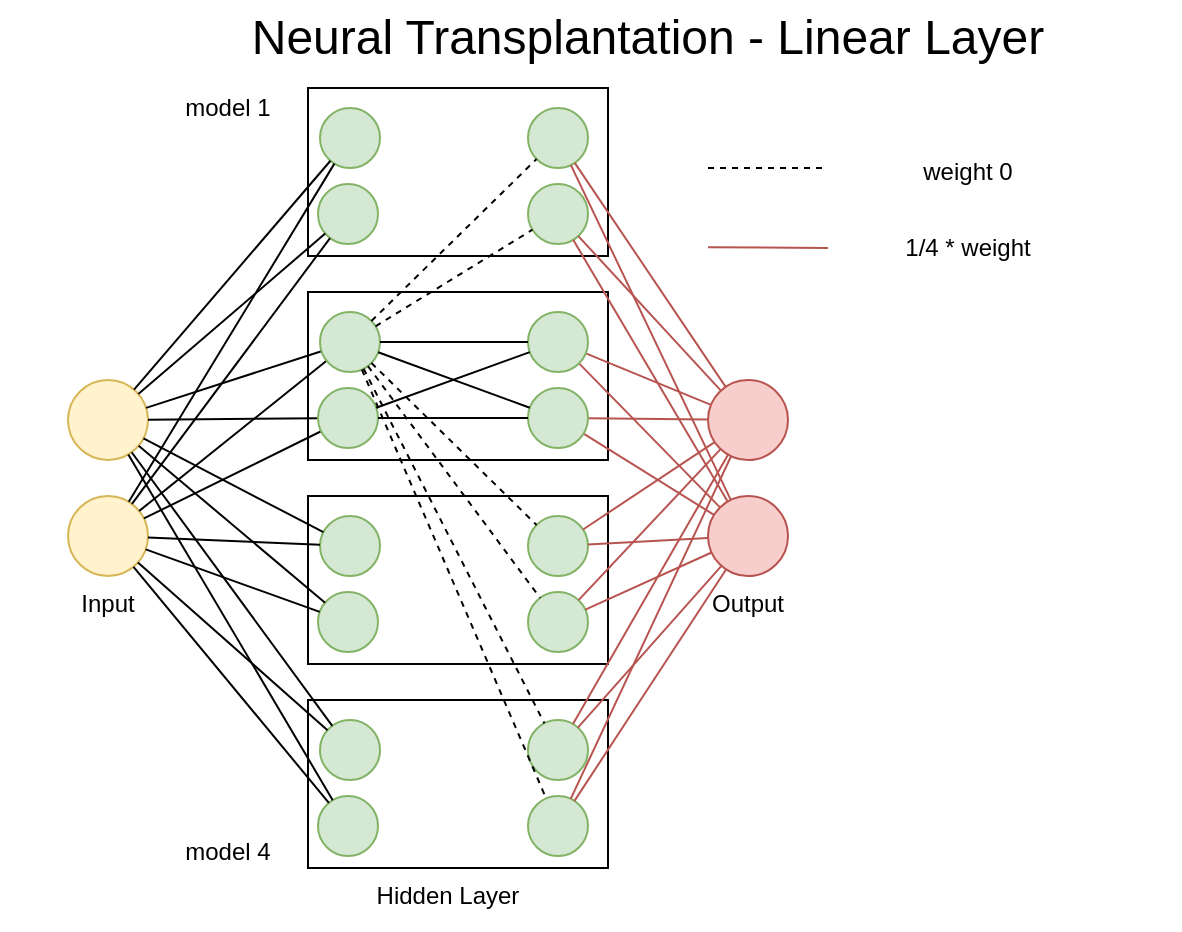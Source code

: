 <mxfile version="21.7.4" type="device">
  <diagram id="1C0KFWOz3Z1hnWo1IfDT" name="Deep Convolutional Network (DCN)">
    <mxGraphModel dx="1434" dy="790" grid="1" gridSize="10" guides="1" tooltips="1" connect="1" arrows="1" fold="1" page="1" pageScale="1" pageWidth="850" pageHeight="1100" math="0" shadow="0">
      <root>
        <mxCell id="0" />
        <mxCell id="1" parent="0" />
        <mxCell id="bQ-h9A7zp6dqB7Uuxyai-96" value="" style="rounded=0;whiteSpace=wrap;html=1;" parent="1" vertex="1">
          <mxGeometry x="200" y="200" width="150" height="84" as="geometry" />
        </mxCell>
        <mxCell id="fVWs-iEzJgbNQNDK8qAs-17" value="" style="rounded=0;whiteSpace=wrap;html=1;" vertex="1" parent="1">
          <mxGeometry x="200" y="302" width="150" height="84" as="geometry" />
        </mxCell>
        <mxCell id="4O7t7U1OnSMsDp06-u0s-186" value="&lt;font style=&quot;font-size: 24px;&quot;&gt;Neural Transplantation - Linear Layer&lt;/font&gt;" style="text;html=1;strokeColor=none;fillColor=none;align=center;verticalAlign=middle;whiteSpace=wrap;rounded=0;shadow=1;strokeWidth=1.5;" parent="1" vertex="1">
          <mxGeometry x="110" y="160" width="520" height="30" as="geometry" />
        </mxCell>
        <mxCell id="bQ-h9A7zp6dqB7Uuxyai-19" value="" style="ellipse;whiteSpace=wrap;html=1;aspect=fixed;strokeColor=#d6b656;fillColor=#fff2cc;" parent="1" vertex="1">
          <mxGeometry x="80" y="404" width="40" height="40" as="geometry" />
        </mxCell>
        <mxCell id="bQ-h9A7zp6dqB7Uuxyai-20" value="" style="ellipse;whiteSpace=wrap;html=1;aspect=fixed;strokeColor=#d6b656;fillColor=#fff2cc;" parent="1" vertex="1">
          <mxGeometry x="80" y="346" width="40" height="40" as="geometry" />
        </mxCell>
        <mxCell id="bQ-h9A7zp6dqB7Uuxyai-52" value="" style="ellipse;whiteSpace=wrap;html=1;aspect=fixed;strokeColor=#B85450;fillColor=#f8cecc;" parent="1" vertex="1">
          <mxGeometry x="400" y="346" width="40" height="40" as="geometry" />
        </mxCell>
        <mxCell id="bQ-h9A7zp6dqB7Uuxyai-53" value="" style="ellipse;whiteSpace=wrap;html=1;aspect=fixed;strokeColor=#b85450;fillColor=#f8cecc;" parent="1" vertex="1">
          <mxGeometry x="400" y="404" width="40" height="40" as="geometry" />
        </mxCell>
        <mxCell id="bQ-h9A7zp6dqB7Uuxyai-78" value="" style="endArrow=none;html=1;rounded=0;" parent="1" source="bQ-h9A7zp6dqB7Uuxyai-20" target="fVWs-iEzJgbNQNDK8qAs-18" edge="1">
          <mxGeometry width="50" height="50" relative="1" as="geometry">
            <mxPoint x="313" y="525" as="sourcePoint" />
            <mxPoint x="200.936" y="336.048" as="targetPoint" />
          </mxGeometry>
        </mxCell>
        <mxCell id="bQ-h9A7zp6dqB7Uuxyai-79" value="" style="endArrow=none;html=1;rounded=0;" parent="1" source="bQ-h9A7zp6dqB7Uuxyai-20" target="fVWs-iEzJgbNQNDK8qAs-19" edge="1">
          <mxGeometry width="50" height="50" relative="1" as="geometry">
            <mxPoint x="323" y="535" as="sourcePoint" />
            <mxPoint x="200.057" y="368.487" as="targetPoint" />
          </mxGeometry>
        </mxCell>
        <mxCell id="bQ-h9A7zp6dqB7Uuxyai-80" value="" style="endArrow=none;html=1;rounded=0;" parent="1" source="bQ-h9A7zp6dqB7Uuxyai-19" target="fVWs-iEzJgbNQNDK8qAs-18" edge="1">
          <mxGeometry width="50" height="50" relative="1" as="geometry">
            <mxPoint x="333" y="545" as="sourcePoint" />
            <mxPoint x="203.748" y="341.657" as="targetPoint" />
          </mxGeometry>
        </mxCell>
        <mxCell id="bQ-h9A7zp6dqB7Uuxyai-81" value="" style="endArrow=none;html=1;rounded=0;" parent="1" source="bQ-h9A7zp6dqB7Uuxyai-19" target="fVWs-iEzJgbNQNDK8qAs-19" edge="1">
          <mxGeometry width="50" height="50" relative="1" as="geometry">
            <mxPoint x="343" y="555" as="sourcePoint" />
            <mxPoint x="200.936" y="376.048" as="targetPoint" />
          </mxGeometry>
        </mxCell>
        <mxCell id="bQ-h9A7zp6dqB7Uuxyai-86" value="" style="endArrow=none;html=1;rounded=0;fillColor=#f8cecc;strokeColor=#B85450;" parent="1" source="fVWs-iEzJgbNQNDK8qAs-20" target="bQ-h9A7zp6dqB7Uuxyai-52" edge="1">
          <mxGeometry width="50" height="50" relative="1" as="geometry">
            <mxPoint x="339.161" y="335.732" as="sourcePoint" />
            <mxPoint x="467" y="513" as="targetPoint" />
          </mxGeometry>
        </mxCell>
        <mxCell id="bQ-h9A7zp6dqB7Uuxyai-87" value="" style="endArrow=none;html=1;rounded=0;fillColor=#f8cecc;strokeColor=#b85450;" parent="1" source="fVWs-iEzJgbNQNDK8qAs-20" target="bQ-h9A7zp6dqB7Uuxyai-53" edge="1">
          <mxGeometry width="50" height="50" relative="1" as="geometry">
            <mxPoint x="336.429" y="341.405" as="sourcePoint" />
            <mxPoint x="477" y="523" as="targetPoint" />
          </mxGeometry>
        </mxCell>
        <mxCell id="bQ-h9A7zp6dqB7Uuxyai-88" value="" style="endArrow=none;html=1;rounded=0;fillColor=#f8cecc;strokeColor=#b85450;" parent="1" source="fVWs-iEzJgbNQNDK8qAs-21" target="bQ-h9A7zp6dqB7Uuxyai-53" edge="1">
          <mxGeometry width="50" height="50" relative="1" as="geometry">
            <mxPoint x="339.161" y="375.732" as="sourcePoint" />
            <mxPoint x="487" y="533" as="targetPoint" />
          </mxGeometry>
        </mxCell>
        <mxCell id="bQ-h9A7zp6dqB7Uuxyai-89" value="" style="endArrow=none;html=1;rounded=0;fillColor=#f8cecc;strokeColor=#b85450;" parent="1" source="fVWs-iEzJgbNQNDK8qAs-21" target="bQ-h9A7zp6dqB7Uuxyai-52" edge="1">
          <mxGeometry width="50" height="50" relative="1" as="geometry">
            <mxPoint x="339.911" y="368.112" as="sourcePoint" />
            <mxPoint x="497" y="543" as="targetPoint" />
          </mxGeometry>
        </mxCell>
        <mxCell id="bQ-h9A7zp6dqB7Uuxyai-136" value="" style="endArrow=none;html=1;rounded=0;fillColor=#f8cecc;strokeColor=#b85450;" parent="1" edge="1">
          <mxGeometry width="50" height="50" relative="1" as="geometry">
            <mxPoint x="400" y="279.58" as="sourcePoint" />
            <mxPoint x="460" y="280" as="targetPoint" />
          </mxGeometry>
        </mxCell>
        <mxCell id="bQ-h9A7zp6dqB7Uuxyai-137" value="weight 0" style="text;html=1;strokeColor=none;fillColor=none;align=center;verticalAlign=middle;whiteSpace=wrap;rounded=0;shadow=1;strokeWidth=1.5;" parent="1" vertex="1">
          <mxGeometry x="450" y="232" width="160" height="20" as="geometry" />
        </mxCell>
        <mxCell id="bQ-h9A7zp6dqB7Uuxyai-138" value="1/4 * weight" style="text;html=1;strokeColor=none;fillColor=none;align=center;verticalAlign=middle;whiteSpace=wrap;rounded=0;shadow=1;strokeWidth=1.5;" parent="1" vertex="1">
          <mxGeometry x="460" y="270" width="140" height="20" as="geometry" />
        </mxCell>
        <mxCell id="bQ-h9A7zp6dqB7Uuxyai-139" value="Input" style="text;html=1;strokeColor=none;fillColor=none;align=center;verticalAlign=middle;whiteSpace=wrap;rounded=0;shadow=1;strokeWidth=1.5;" parent="1" vertex="1">
          <mxGeometry x="50" y="448" width="100" height="20" as="geometry" />
        </mxCell>
        <mxCell id="bQ-h9A7zp6dqB7Uuxyai-140" value="Hidden Layer" style="text;html=1;strokeColor=none;fillColor=none;align=center;verticalAlign=middle;whiteSpace=wrap;rounded=0;shadow=1;strokeWidth=1.5;" parent="1" vertex="1">
          <mxGeometry x="220" y="594" width="100" height="20" as="geometry" />
        </mxCell>
        <mxCell id="bQ-h9A7zp6dqB7Uuxyai-141" value="Output" style="text;html=1;strokeColor=none;fillColor=none;align=center;verticalAlign=middle;whiteSpace=wrap;rounded=0;shadow=1;strokeWidth=1.5;" parent="1" vertex="1">
          <mxGeometry x="370" y="448" width="100" height="20" as="geometry" />
        </mxCell>
        <mxCell id="bQ-h9A7zp6dqB7Uuxyai-142" value="model 1" style="text;html=1;strokeColor=none;fillColor=none;align=center;verticalAlign=middle;whiteSpace=wrap;rounded=0;shadow=1;strokeWidth=1.5;" parent="1" vertex="1">
          <mxGeometry x="110" y="200" width="100" height="20" as="geometry" />
        </mxCell>
        <mxCell id="bQ-h9A7zp6dqB7Uuxyai-145" value="model 4" style="text;html=1;strokeColor=none;fillColor=none;align=center;verticalAlign=middle;whiteSpace=wrap;rounded=0;shadow=1;strokeWidth=1.5;" parent="1" vertex="1">
          <mxGeometry x="110" y="572" width="100" height="20" as="geometry" />
        </mxCell>
        <mxCell id="fVWs-iEzJgbNQNDK8qAs-18" value="" style="ellipse;whiteSpace=wrap;html=1;aspect=fixed;strokeColor=#82b366;fillColor=#d5e8d4;" vertex="1" parent="1">
          <mxGeometry x="206" y="312" width="30" height="30" as="geometry" />
        </mxCell>
        <mxCell id="fVWs-iEzJgbNQNDK8qAs-19" value="" style="ellipse;whiteSpace=wrap;html=1;aspect=fixed;strokeColor=#82b366;fillColor=#d5e8d4;" vertex="1" parent="1">
          <mxGeometry x="205" y="350" width="30" height="30" as="geometry" />
        </mxCell>
        <mxCell id="fVWs-iEzJgbNQNDK8qAs-20" value="" style="ellipse;whiteSpace=wrap;html=1;aspect=fixed;strokeColor=#82b366;fillColor=#d5e8d4;" vertex="1" parent="1">
          <mxGeometry x="310" y="312" width="30" height="30" as="geometry" />
        </mxCell>
        <mxCell id="fVWs-iEzJgbNQNDK8qAs-21" value="" style="ellipse;whiteSpace=wrap;html=1;aspect=fixed;strokeColor=#82b366;fillColor=#d5e8d4;" vertex="1" parent="1">
          <mxGeometry x="310" y="350" width="30" height="30" as="geometry" />
        </mxCell>
        <mxCell id="fVWs-iEzJgbNQNDK8qAs-28" value="" style="rounded=0;whiteSpace=wrap;html=1;" vertex="1" parent="1">
          <mxGeometry x="200" y="404" width="150" height="84" as="geometry" />
        </mxCell>
        <mxCell id="fVWs-iEzJgbNQNDK8qAs-29" value="" style="ellipse;whiteSpace=wrap;html=1;aspect=fixed;strokeColor=#82b366;fillColor=#d5e8d4;" vertex="1" parent="1">
          <mxGeometry x="206" y="414" width="30" height="30" as="geometry" />
        </mxCell>
        <mxCell id="fVWs-iEzJgbNQNDK8qAs-30" value="" style="ellipse;whiteSpace=wrap;html=1;aspect=fixed;strokeColor=#82b366;fillColor=#d5e8d4;" vertex="1" parent="1">
          <mxGeometry x="205" y="452" width="30" height="30" as="geometry" />
        </mxCell>
        <mxCell id="fVWs-iEzJgbNQNDK8qAs-31" value="" style="ellipse;whiteSpace=wrap;html=1;aspect=fixed;strokeColor=#82b366;fillColor=#d5e8d4;" vertex="1" parent="1">
          <mxGeometry x="310" y="414" width="30" height="30" as="geometry" />
        </mxCell>
        <mxCell id="fVWs-iEzJgbNQNDK8qAs-32" value="" style="ellipse;whiteSpace=wrap;html=1;aspect=fixed;strokeColor=#82b366;fillColor=#d5e8d4;" vertex="1" parent="1">
          <mxGeometry x="310" y="452" width="30" height="30" as="geometry" />
        </mxCell>
        <mxCell id="fVWs-iEzJgbNQNDK8qAs-33" value="" style="rounded=0;whiteSpace=wrap;html=1;" vertex="1" parent="1">
          <mxGeometry x="200" y="506" width="150" height="84" as="geometry" />
        </mxCell>
        <mxCell id="fVWs-iEzJgbNQNDK8qAs-34" value="" style="ellipse;whiteSpace=wrap;html=1;aspect=fixed;strokeColor=#82b366;fillColor=#d5e8d4;" vertex="1" parent="1">
          <mxGeometry x="206" y="516" width="30" height="30" as="geometry" />
        </mxCell>
        <mxCell id="fVWs-iEzJgbNQNDK8qAs-35" value="" style="ellipse;whiteSpace=wrap;html=1;aspect=fixed;strokeColor=#82b366;fillColor=#d5e8d4;" vertex="1" parent="1">
          <mxGeometry x="205" y="554" width="30" height="30" as="geometry" />
        </mxCell>
        <mxCell id="fVWs-iEzJgbNQNDK8qAs-36" value="" style="ellipse;whiteSpace=wrap;html=1;aspect=fixed;strokeColor=#82b366;fillColor=#d5e8d4;" vertex="1" parent="1">
          <mxGeometry x="310" y="516" width="30" height="30" as="geometry" />
        </mxCell>
        <mxCell id="fVWs-iEzJgbNQNDK8qAs-37" value="" style="ellipse;whiteSpace=wrap;html=1;aspect=fixed;strokeColor=#82b366;fillColor=#d5e8d4;" vertex="1" parent="1">
          <mxGeometry x="310" y="554" width="30" height="30" as="geometry" />
        </mxCell>
        <mxCell id="fVWs-iEzJgbNQNDK8qAs-40" value="" style="endArrow=none;html=1;rounded=0;" edge="1" parent="1" source="fVWs-iEzJgbNQNDK8qAs-20" target="fVWs-iEzJgbNQNDK8qAs-18">
          <mxGeometry width="50" height="50" relative="1" as="geometry">
            <mxPoint x="129" y="370" as="sourcePoint" />
            <mxPoint x="217" y="342" as="targetPoint" />
          </mxGeometry>
        </mxCell>
        <mxCell id="fVWs-iEzJgbNQNDK8qAs-41" value="" style="endArrow=none;html=1;rounded=0;" edge="1" parent="1" source="fVWs-iEzJgbNQNDK8qAs-21" target="fVWs-iEzJgbNQNDK8qAs-18">
          <mxGeometry width="50" height="50" relative="1" as="geometry">
            <mxPoint x="320" y="337" as="sourcePoint" />
            <mxPoint x="246" y="337" as="targetPoint" />
          </mxGeometry>
        </mxCell>
        <mxCell id="fVWs-iEzJgbNQNDK8qAs-42" value="" style="endArrow=none;html=1;rounded=0;" edge="1" parent="1" source="fVWs-iEzJgbNQNDK8qAs-20" target="fVWs-iEzJgbNQNDK8qAs-19">
          <mxGeometry width="50" height="50" relative="1" as="geometry">
            <mxPoint x="330" y="347" as="sourcePoint" />
            <mxPoint x="256" y="347" as="targetPoint" />
          </mxGeometry>
        </mxCell>
        <mxCell id="fVWs-iEzJgbNQNDK8qAs-43" value="" style="endArrow=none;html=1;rounded=0;" edge="1" parent="1" source="fVWs-iEzJgbNQNDK8qAs-21" target="fVWs-iEzJgbNQNDK8qAs-19">
          <mxGeometry width="50" height="50" relative="1" as="geometry">
            <mxPoint x="340" y="357" as="sourcePoint" />
            <mxPoint x="266" y="357" as="targetPoint" />
          </mxGeometry>
        </mxCell>
        <mxCell id="fVWs-iEzJgbNQNDK8qAs-48" value="" style="endArrow=none;dashed=1;html=1;rounded=0;" edge="1" parent="1">
          <mxGeometry width="50" height="50" relative="1" as="geometry">
            <mxPoint x="400" y="240" as="sourcePoint" />
            <mxPoint x="460" y="240" as="targetPoint" />
          </mxGeometry>
        </mxCell>
        <mxCell id="bQ-h9A7zp6dqB7Uuxyai-24" value="" style="ellipse;whiteSpace=wrap;html=1;aspect=fixed;strokeColor=#82b366;fillColor=#d5e8d4;" parent="1" vertex="1">
          <mxGeometry x="206" y="210" width="30" height="30" as="geometry" />
        </mxCell>
        <mxCell id="fVWs-iEzJgbNQNDK8qAs-15" value="" style="ellipse;whiteSpace=wrap;html=1;aspect=fixed;strokeColor=#82b366;fillColor=#d5e8d4;" vertex="1" parent="1">
          <mxGeometry x="310" y="210" width="30" height="30" as="geometry" />
        </mxCell>
        <mxCell id="fVWs-iEzJgbNQNDK8qAs-14" value="" style="ellipse;whiteSpace=wrap;html=1;aspect=fixed;strokeColor=#82b366;fillColor=#d5e8d4;" vertex="1" parent="1">
          <mxGeometry x="205" y="248" width="30" height="30" as="geometry" />
        </mxCell>
        <mxCell id="fVWs-iEzJgbNQNDK8qAs-16" value="" style="ellipse;whiteSpace=wrap;html=1;aspect=fixed;strokeColor=#82b366;fillColor=#d5e8d4;" vertex="1" parent="1">
          <mxGeometry x="310" y="248" width="30" height="30" as="geometry" />
        </mxCell>
        <mxCell id="fVWs-iEzJgbNQNDK8qAs-69" value="" style="endArrow=none;dashed=1;html=1;rounded=0;" edge="1" parent="1" source="fVWs-iEzJgbNQNDK8qAs-18" target="fVWs-iEzJgbNQNDK8qAs-31">
          <mxGeometry width="50" height="50" relative="1" as="geometry">
            <mxPoint x="243" y="383" as="sourcePoint" />
            <mxPoint x="322" y="431" as="targetPoint" />
          </mxGeometry>
        </mxCell>
        <mxCell id="fVWs-iEzJgbNQNDK8qAs-70" value="" style="endArrow=none;dashed=1;html=1;rounded=0;" edge="1" parent="1" source="fVWs-iEzJgbNQNDK8qAs-18" target="fVWs-iEzJgbNQNDK8qAs-32">
          <mxGeometry width="50" height="50" relative="1" as="geometry">
            <mxPoint x="253" y="393" as="sourcePoint" />
            <mxPoint x="332" y="441" as="targetPoint" />
          </mxGeometry>
        </mxCell>
        <mxCell id="fVWs-iEzJgbNQNDK8qAs-79" value="" style="endArrow=none;dashed=1;html=1;rounded=0;" edge="1" parent="1" source="fVWs-iEzJgbNQNDK8qAs-18" target="fVWs-iEzJgbNQNDK8qAs-36">
          <mxGeometry width="50" height="50" relative="1" as="geometry">
            <mxPoint x="242" y="348" as="sourcePoint" />
            <mxPoint x="324" y="429" as="targetPoint" />
          </mxGeometry>
        </mxCell>
        <mxCell id="fVWs-iEzJgbNQNDK8qAs-80" value="" style="endArrow=none;dashed=1;html=1;rounded=0;" edge="1" parent="1" source="fVWs-iEzJgbNQNDK8qAs-18" target="fVWs-iEzJgbNQNDK8qAs-37">
          <mxGeometry width="50" height="50" relative="1" as="geometry">
            <mxPoint x="252" y="358" as="sourcePoint" />
            <mxPoint x="334" y="439" as="targetPoint" />
          </mxGeometry>
        </mxCell>
        <mxCell id="fVWs-iEzJgbNQNDK8qAs-81" value="" style="endArrow=none;dashed=1;html=1;rounded=0;" edge="1" parent="1" source="fVWs-iEzJgbNQNDK8qAs-18" target="fVWs-iEzJgbNQNDK8qAs-16">
          <mxGeometry width="50" height="50" relative="1" as="geometry">
            <mxPoint x="262" y="368" as="sourcePoint" />
            <mxPoint x="344" y="449" as="targetPoint" />
          </mxGeometry>
        </mxCell>
        <mxCell id="fVWs-iEzJgbNQNDK8qAs-82" value="" style="endArrow=none;dashed=1;html=1;rounded=0;" edge="1" parent="1" source="fVWs-iEzJgbNQNDK8qAs-18" target="fVWs-iEzJgbNQNDK8qAs-15">
          <mxGeometry width="50" height="50" relative="1" as="geometry">
            <mxPoint x="272" y="378" as="sourcePoint" />
            <mxPoint x="354" y="459" as="targetPoint" />
          </mxGeometry>
        </mxCell>
        <mxCell id="fVWs-iEzJgbNQNDK8qAs-83" value="" style="endArrow=none;html=1;rounded=0;fillColor=#f8cecc;strokeColor=#b85450;" edge="1" parent="1" source="fVWs-iEzJgbNQNDK8qAs-16" target="bQ-h9A7zp6dqB7Uuxyai-52">
          <mxGeometry width="50" height="50" relative="1" as="geometry">
            <mxPoint x="410" y="289.58" as="sourcePoint" />
            <mxPoint x="470" y="290" as="targetPoint" />
          </mxGeometry>
        </mxCell>
        <mxCell id="fVWs-iEzJgbNQNDK8qAs-84" value="" style="endArrow=none;html=1;rounded=0;fillColor=#f8cecc;strokeColor=#b85450;" edge="1" parent="1" source="fVWs-iEzJgbNQNDK8qAs-16" target="bQ-h9A7zp6dqB7Uuxyai-53">
          <mxGeometry width="50" height="50" relative="1" as="geometry">
            <mxPoint x="420" y="299.58" as="sourcePoint" />
            <mxPoint x="480" y="300" as="targetPoint" />
          </mxGeometry>
        </mxCell>
        <mxCell id="fVWs-iEzJgbNQNDK8qAs-85" value="" style="endArrow=none;html=1;rounded=0;fillColor=#f8cecc;strokeColor=#b85450;" edge="1" parent="1" source="fVWs-iEzJgbNQNDK8qAs-15" target="bQ-h9A7zp6dqB7Uuxyai-53">
          <mxGeometry width="50" height="50" relative="1" as="geometry">
            <mxPoint x="430" y="309.58" as="sourcePoint" />
            <mxPoint x="490" y="310" as="targetPoint" />
          </mxGeometry>
        </mxCell>
        <mxCell id="fVWs-iEzJgbNQNDK8qAs-86" value="" style="endArrow=none;html=1;rounded=0;fillColor=#f8cecc;strokeColor=#b85450;" edge="1" parent="1" source="fVWs-iEzJgbNQNDK8qAs-15" target="bQ-h9A7zp6dqB7Uuxyai-52">
          <mxGeometry width="50" height="50" relative="1" as="geometry">
            <mxPoint x="440" y="319.58" as="sourcePoint" />
            <mxPoint x="500" y="320" as="targetPoint" />
          </mxGeometry>
        </mxCell>
        <mxCell id="fVWs-iEzJgbNQNDK8qAs-87" value="" style="endArrow=none;html=1;rounded=0;fillColor=#f8cecc;strokeColor=#b85450;" edge="1" parent="1" source="fVWs-iEzJgbNQNDK8qAs-31" target="bQ-h9A7zp6dqB7Uuxyai-52">
          <mxGeometry width="50" height="50" relative="1" as="geometry">
            <mxPoint x="450" y="329.58" as="sourcePoint" />
            <mxPoint x="510" y="330" as="targetPoint" />
          </mxGeometry>
        </mxCell>
        <mxCell id="fVWs-iEzJgbNQNDK8qAs-88" value="" style="endArrow=none;html=1;rounded=0;fillColor=#f8cecc;strokeColor=#b85450;" edge="1" parent="1" source="fVWs-iEzJgbNQNDK8qAs-32" target="bQ-h9A7zp6dqB7Uuxyai-52">
          <mxGeometry width="50" height="50" relative="1" as="geometry">
            <mxPoint x="460" y="339.58" as="sourcePoint" />
            <mxPoint x="520" y="340" as="targetPoint" />
          </mxGeometry>
        </mxCell>
        <mxCell id="fVWs-iEzJgbNQNDK8qAs-89" value="" style="endArrow=none;html=1;rounded=0;fillColor=#f8cecc;strokeColor=#b85450;" edge="1" parent="1" source="fVWs-iEzJgbNQNDK8qAs-31" target="bQ-h9A7zp6dqB7Uuxyai-53">
          <mxGeometry width="50" height="50" relative="1" as="geometry">
            <mxPoint x="470" y="349.58" as="sourcePoint" />
            <mxPoint x="530" y="350" as="targetPoint" />
          </mxGeometry>
        </mxCell>
        <mxCell id="fVWs-iEzJgbNQNDK8qAs-90" value="" style="endArrow=none;html=1;rounded=0;fillColor=#f8cecc;strokeColor=#b85450;" edge="1" parent="1" source="fVWs-iEzJgbNQNDK8qAs-32" target="bQ-h9A7zp6dqB7Uuxyai-53">
          <mxGeometry width="50" height="50" relative="1" as="geometry">
            <mxPoint x="480" y="359.58" as="sourcePoint" />
            <mxPoint x="540" y="360" as="targetPoint" />
          </mxGeometry>
        </mxCell>
        <mxCell id="fVWs-iEzJgbNQNDK8qAs-91" value="" style="endArrow=none;html=1;rounded=0;fillColor=#f8cecc;strokeColor=#b85450;" edge="1" parent="1" source="fVWs-iEzJgbNQNDK8qAs-36" target="bQ-h9A7zp6dqB7Uuxyai-52">
          <mxGeometry width="50" height="50" relative="1" as="geometry">
            <mxPoint x="490" y="369.58" as="sourcePoint" />
            <mxPoint x="550" y="370" as="targetPoint" />
          </mxGeometry>
        </mxCell>
        <mxCell id="fVWs-iEzJgbNQNDK8qAs-92" value="" style="endArrow=none;html=1;rounded=0;fillColor=#f8cecc;strokeColor=#b85450;" edge="1" parent="1" source="fVWs-iEzJgbNQNDK8qAs-37" target="bQ-h9A7zp6dqB7Uuxyai-52">
          <mxGeometry width="50" height="50" relative="1" as="geometry">
            <mxPoint x="500" y="379.58" as="sourcePoint" />
            <mxPoint x="560" y="380" as="targetPoint" />
          </mxGeometry>
        </mxCell>
        <mxCell id="fVWs-iEzJgbNQNDK8qAs-93" value="" style="endArrow=none;html=1;rounded=0;fillColor=#f8cecc;strokeColor=#b85450;" edge="1" parent="1" source="fVWs-iEzJgbNQNDK8qAs-36" target="bQ-h9A7zp6dqB7Uuxyai-53">
          <mxGeometry width="50" height="50" relative="1" as="geometry">
            <mxPoint x="510" y="389.58" as="sourcePoint" />
            <mxPoint x="570" y="390" as="targetPoint" />
          </mxGeometry>
        </mxCell>
        <mxCell id="fVWs-iEzJgbNQNDK8qAs-94" value="" style="endArrow=none;html=1;rounded=0;fillColor=#f8cecc;strokeColor=#b85450;" edge="1" parent="1" source="fVWs-iEzJgbNQNDK8qAs-37" target="bQ-h9A7zp6dqB7Uuxyai-53">
          <mxGeometry width="50" height="50" relative="1" as="geometry">
            <mxPoint x="520" y="399.58" as="sourcePoint" />
            <mxPoint x="580" y="400" as="targetPoint" />
          </mxGeometry>
        </mxCell>
        <mxCell id="fVWs-iEzJgbNQNDK8qAs-95" value="" style="endArrow=none;html=1;rounded=0;" edge="1" parent="1" source="bQ-h9A7zp6dqB7Uuxyai-19" target="fVWs-iEzJgbNQNDK8qAs-29">
          <mxGeometry width="50" height="50" relative="1" as="geometry">
            <mxPoint x="128" y="425" as="sourcePoint" />
            <mxPoint x="217" y="382" as="targetPoint" />
          </mxGeometry>
        </mxCell>
        <mxCell id="fVWs-iEzJgbNQNDK8qAs-96" value="" style="endArrow=none;html=1;rounded=0;" edge="1" parent="1" source="bQ-h9A7zp6dqB7Uuxyai-19" target="fVWs-iEzJgbNQNDK8qAs-30">
          <mxGeometry width="50" height="50" relative="1" as="geometry">
            <mxPoint x="138" y="435" as="sourcePoint" />
            <mxPoint x="227" y="392" as="targetPoint" />
          </mxGeometry>
        </mxCell>
        <mxCell id="fVWs-iEzJgbNQNDK8qAs-97" value="" style="endArrow=none;html=1;rounded=0;" edge="1" parent="1" source="bQ-h9A7zp6dqB7Uuxyai-20" target="fVWs-iEzJgbNQNDK8qAs-29">
          <mxGeometry width="50" height="50" relative="1" as="geometry">
            <mxPoint x="148" y="445" as="sourcePoint" />
            <mxPoint x="237" y="402" as="targetPoint" />
          </mxGeometry>
        </mxCell>
        <mxCell id="fVWs-iEzJgbNQNDK8qAs-98" value="" style="endArrow=none;html=1;rounded=0;" edge="1" parent="1" source="bQ-h9A7zp6dqB7Uuxyai-20" target="fVWs-iEzJgbNQNDK8qAs-30">
          <mxGeometry width="50" height="50" relative="1" as="geometry">
            <mxPoint x="158" y="455" as="sourcePoint" />
            <mxPoint x="247" y="412" as="targetPoint" />
          </mxGeometry>
        </mxCell>
        <mxCell id="fVWs-iEzJgbNQNDK8qAs-99" value="" style="endArrow=none;html=1;rounded=0;" edge="1" parent="1" source="bQ-h9A7zp6dqB7Uuxyai-20" target="fVWs-iEzJgbNQNDK8qAs-34">
          <mxGeometry width="50" height="50" relative="1" as="geometry">
            <mxPoint x="168" y="465" as="sourcePoint" />
            <mxPoint x="257" y="422" as="targetPoint" />
          </mxGeometry>
        </mxCell>
        <mxCell id="fVWs-iEzJgbNQNDK8qAs-100" value="" style="endArrow=none;html=1;rounded=0;" edge="1" parent="1" source="bQ-h9A7zp6dqB7Uuxyai-20" target="fVWs-iEzJgbNQNDK8qAs-35">
          <mxGeometry width="50" height="50" relative="1" as="geometry">
            <mxPoint x="178" y="475" as="sourcePoint" />
            <mxPoint x="267" y="432" as="targetPoint" />
          </mxGeometry>
        </mxCell>
        <mxCell id="fVWs-iEzJgbNQNDK8qAs-101" value="" style="endArrow=none;html=1;rounded=0;" edge="1" parent="1" source="bQ-h9A7zp6dqB7Uuxyai-19" target="fVWs-iEzJgbNQNDK8qAs-34">
          <mxGeometry width="50" height="50" relative="1" as="geometry">
            <mxPoint x="188" y="485" as="sourcePoint" />
            <mxPoint x="277" y="442" as="targetPoint" />
          </mxGeometry>
        </mxCell>
        <mxCell id="fVWs-iEzJgbNQNDK8qAs-102" value="" style="endArrow=none;html=1;rounded=0;" edge="1" parent="1" source="bQ-h9A7zp6dqB7Uuxyai-19" target="fVWs-iEzJgbNQNDK8qAs-35">
          <mxGeometry width="50" height="50" relative="1" as="geometry">
            <mxPoint x="198" y="495" as="sourcePoint" />
            <mxPoint x="287" y="452" as="targetPoint" />
          </mxGeometry>
        </mxCell>
        <mxCell id="fVWs-iEzJgbNQNDK8qAs-103" value="" style="endArrow=none;html=1;rounded=0;" edge="1" parent="1" source="bQ-h9A7zp6dqB7Uuxyai-20" target="fVWs-iEzJgbNQNDK8qAs-14">
          <mxGeometry width="50" height="50" relative="1" as="geometry">
            <mxPoint x="129" y="370" as="sourcePoint" />
            <mxPoint x="217" y="342" as="targetPoint" />
          </mxGeometry>
        </mxCell>
        <mxCell id="fVWs-iEzJgbNQNDK8qAs-104" value="" style="endArrow=none;html=1;rounded=0;" edge="1" parent="1" source="bQ-h9A7zp6dqB7Uuxyai-20" target="bQ-h9A7zp6dqB7Uuxyai-24">
          <mxGeometry width="50" height="50" relative="1" as="geometry">
            <mxPoint x="139" y="380" as="sourcePoint" />
            <mxPoint x="227" y="352" as="targetPoint" />
          </mxGeometry>
        </mxCell>
        <mxCell id="fVWs-iEzJgbNQNDK8qAs-105" value="" style="endArrow=none;html=1;rounded=0;" edge="1" parent="1" source="bQ-h9A7zp6dqB7Uuxyai-19" target="fVWs-iEzJgbNQNDK8qAs-14">
          <mxGeometry width="50" height="50" relative="1" as="geometry">
            <mxPoint x="149" y="390" as="sourcePoint" />
            <mxPoint x="237" y="362" as="targetPoint" />
          </mxGeometry>
        </mxCell>
        <mxCell id="fVWs-iEzJgbNQNDK8qAs-106" value="" style="endArrow=none;html=1;rounded=0;" edge="1" parent="1" source="bQ-h9A7zp6dqB7Uuxyai-19" target="bQ-h9A7zp6dqB7Uuxyai-24">
          <mxGeometry width="50" height="50" relative="1" as="geometry">
            <mxPoint x="159" y="400" as="sourcePoint" />
            <mxPoint x="247" y="372" as="targetPoint" />
          </mxGeometry>
        </mxCell>
      </root>
    </mxGraphModel>
  </diagram>
</mxfile>
